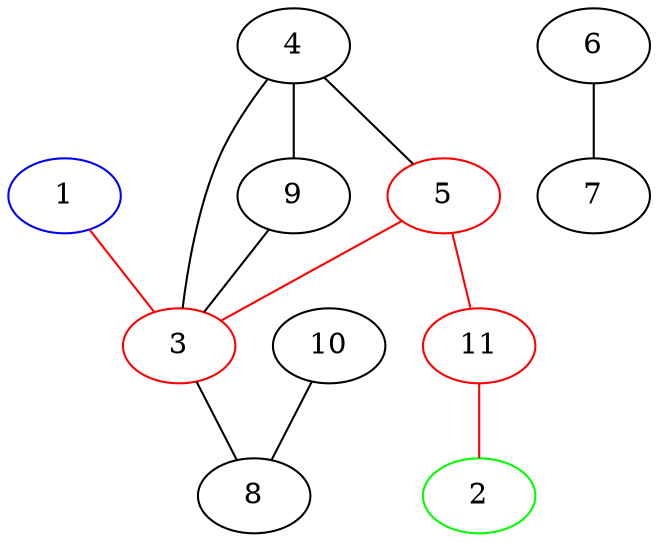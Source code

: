 graph G {
  1 [color=blue];
  2 [color=green];
  3 [color=red];
  5 [color=red];
  11 [color=red];
  1 -- 3 [color=red];
  4 -- 3;
  11 -- 2 [color=red];
  9 -- 3;
  6 -- 7
  4 -- 5;
  10 -- 8;
  5 -- 3 [color=red];
  3 -- 8;
  5 -- 11 [color=red];
  4 -- 9;
}
